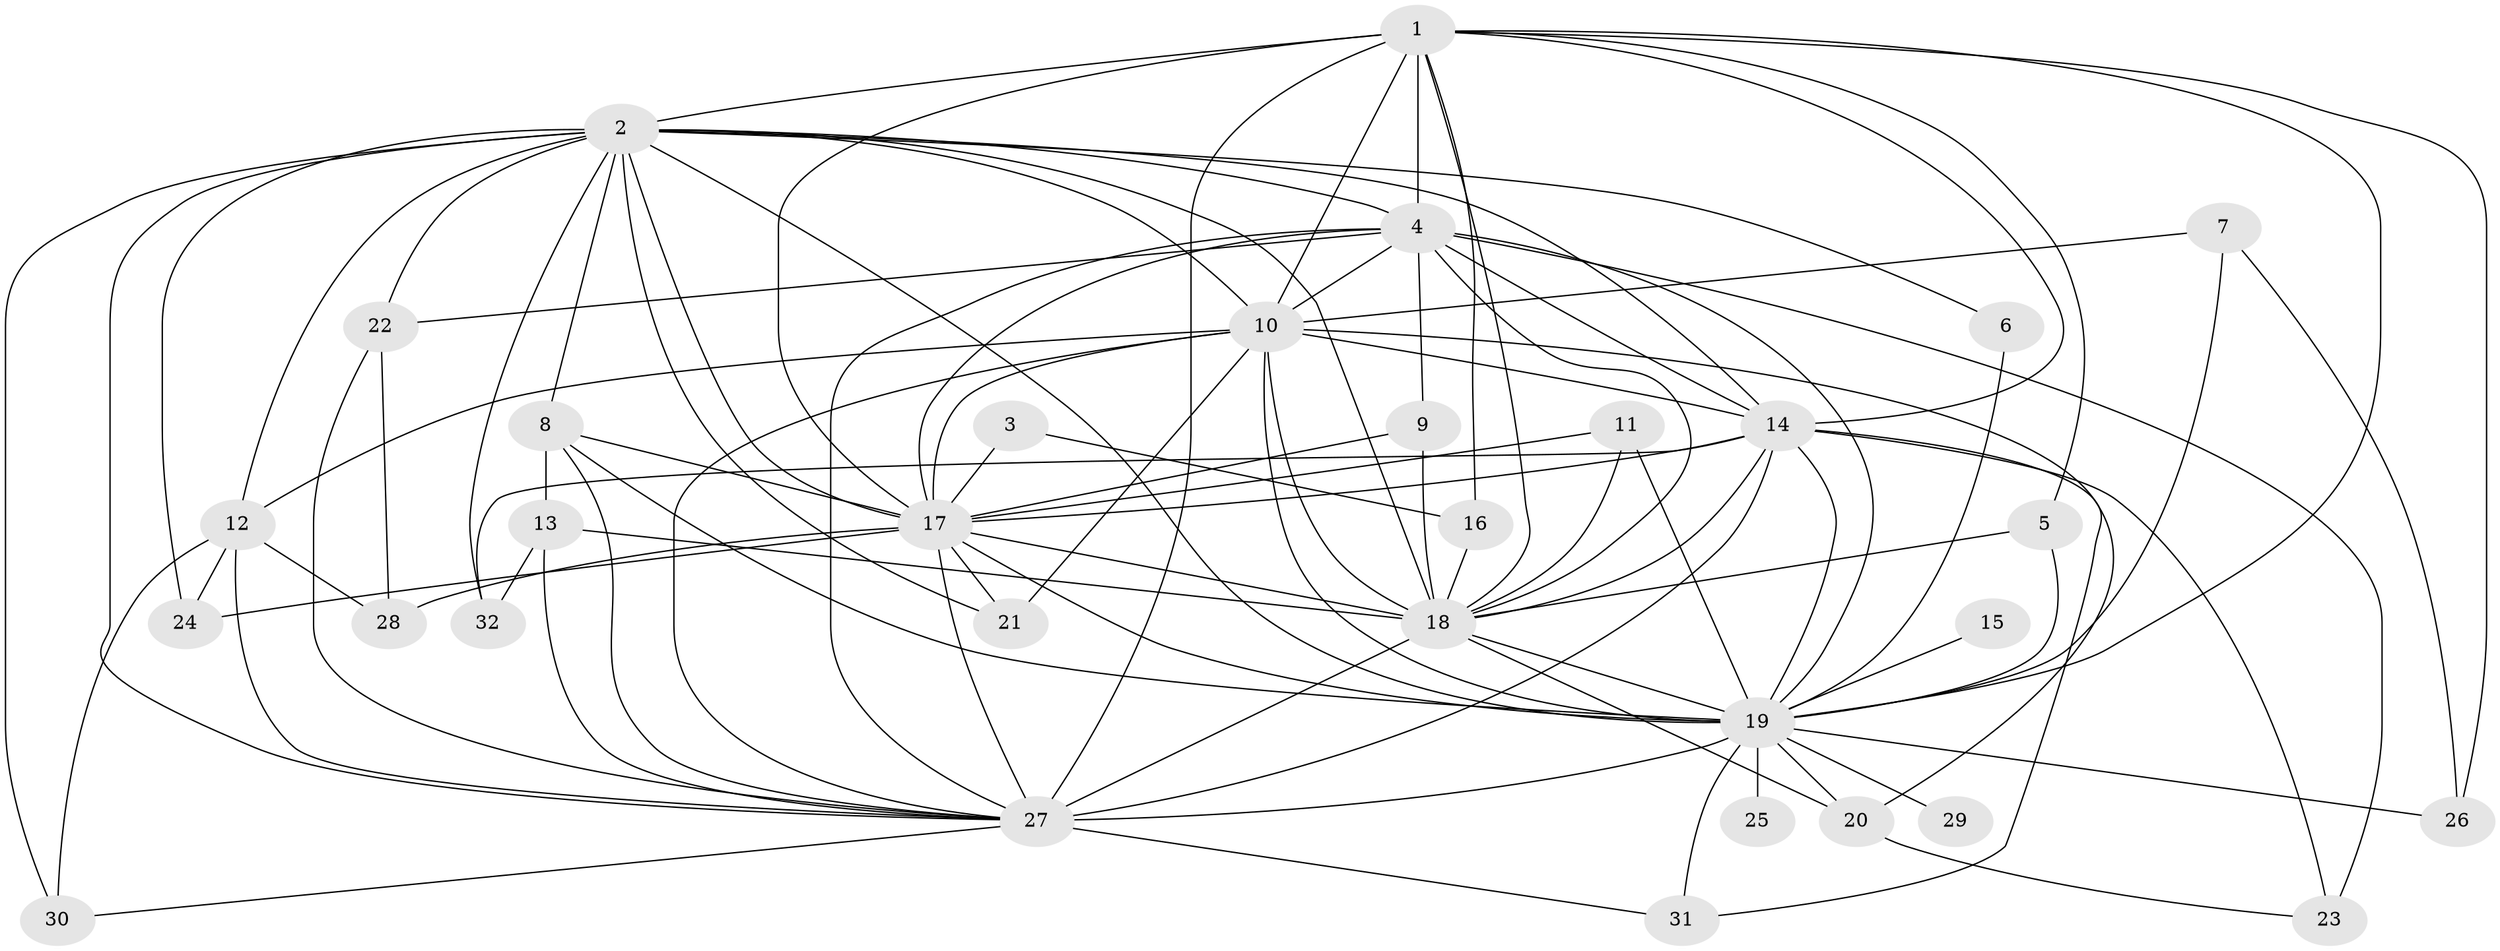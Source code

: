 // original degree distribution, {13: 0.015625, 14: 0.03125, 29: 0.015625, 17: 0.015625, 16: 0.03125, 19: 0.015625, 20: 0.015625, 11: 0.015625, 3: 0.265625, 2: 0.5, 4: 0.046875, 5: 0.03125}
// Generated by graph-tools (version 1.1) at 2025/01/03/09/25 03:01:13]
// undirected, 32 vertices, 96 edges
graph export_dot {
graph [start="1"]
  node [color=gray90,style=filled];
  1;
  2;
  3;
  4;
  5;
  6;
  7;
  8;
  9;
  10;
  11;
  12;
  13;
  14;
  15;
  16;
  17;
  18;
  19;
  20;
  21;
  22;
  23;
  24;
  25;
  26;
  27;
  28;
  29;
  30;
  31;
  32;
  1 -- 2 [weight=1.0];
  1 -- 4 [weight=2.0];
  1 -- 5 [weight=1.0];
  1 -- 10 [weight=1.0];
  1 -- 14 [weight=1.0];
  1 -- 16 [weight=1.0];
  1 -- 17 [weight=1.0];
  1 -- 18 [weight=1.0];
  1 -- 19 [weight=1.0];
  1 -- 26 [weight=1.0];
  1 -- 27 [weight=2.0];
  2 -- 4 [weight=1.0];
  2 -- 6 [weight=1.0];
  2 -- 8 [weight=1.0];
  2 -- 10 [weight=1.0];
  2 -- 12 [weight=1.0];
  2 -- 14 [weight=2.0];
  2 -- 17 [weight=1.0];
  2 -- 18 [weight=1.0];
  2 -- 19 [weight=1.0];
  2 -- 21 [weight=2.0];
  2 -- 22 [weight=1.0];
  2 -- 24 [weight=1.0];
  2 -- 27 [weight=2.0];
  2 -- 30 [weight=1.0];
  2 -- 32 [weight=1.0];
  3 -- 16 [weight=1.0];
  3 -- 17 [weight=1.0];
  4 -- 9 [weight=1.0];
  4 -- 10 [weight=1.0];
  4 -- 14 [weight=1.0];
  4 -- 17 [weight=1.0];
  4 -- 18 [weight=1.0];
  4 -- 19 [weight=2.0];
  4 -- 22 [weight=1.0];
  4 -- 23 [weight=1.0];
  4 -- 27 [weight=2.0];
  5 -- 18 [weight=1.0];
  5 -- 19 [weight=1.0];
  6 -- 19 [weight=1.0];
  7 -- 10 [weight=1.0];
  7 -- 19 [weight=1.0];
  7 -- 26 [weight=1.0];
  8 -- 13 [weight=1.0];
  8 -- 17 [weight=1.0];
  8 -- 19 [weight=1.0];
  8 -- 27 [weight=1.0];
  9 -- 17 [weight=2.0];
  9 -- 18 [weight=1.0];
  10 -- 12 [weight=1.0];
  10 -- 14 [weight=2.0];
  10 -- 17 [weight=2.0];
  10 -- 18 [weight=1.0];
  10 -- 19 [weight=2.0];
  10 -- 20 [weight=1.0];
  10 -- 21 [weight=1.0];
  10 -- 27 [weight=2.0];
  11 -- 17 [weight=1.0];
  11 -- 18 [weight=1.0];
  11 -- 19 [weight=1.0];
  12 -- 24 [weight=1.0];
  12 -- 27 [weight=1.0];
  12 -- 28 [weight=1.0];
  12 -- 30 [weight=1.0];
  13 -- 18 [weight=1.0];
  13 -- 27 [weight=1.0];
  13 -- 32 [weight=1.0];
  14 -- 17 [weight=1.0];
  14 -- 18 [weight=1.0];
  14 -- 19 [weight=1.0];
  14 -- 23 [weight=1.0];
  14 -- 27 [weight=2.0];
  14 -- 31 [weight=1.0];
  14 -- 32 [weight=1.0];
  15 -- 19 [weight=1.0];
  16 -- 18 [weight=1.0];
  17 -- 18 [weight=1.0];
  17 -- 19 [weight=2.0];
  17 -- 21 [weight=1.0];
  17 -- 24 [weight=1.0];
  17 -- 27 [weight=2.0];
  17 -- 28 [weight=1.0];
  18 -- 19 [weight=1.0];
  18 -- 20 [weight=1.0];
  18 -- 27 [weight=3.0];
  19 -- 20 [weight=1.0];
  19 -- 25 [weight=1.0];
  19 -- 26 [weight=1.0];
  19 -- 27 [weight=5.0];
  19 -- 29 [weight=1.0];
  19 -- 31 [weight=1.0];
  20 -- 23 [weight=1.0];
  22 -- 27 [weight=1.0];
  22 -- 28 [weight=1.0];
  27 -- 30 [weight=1.0];
  27 -- 31 [weight=1.0];
}
